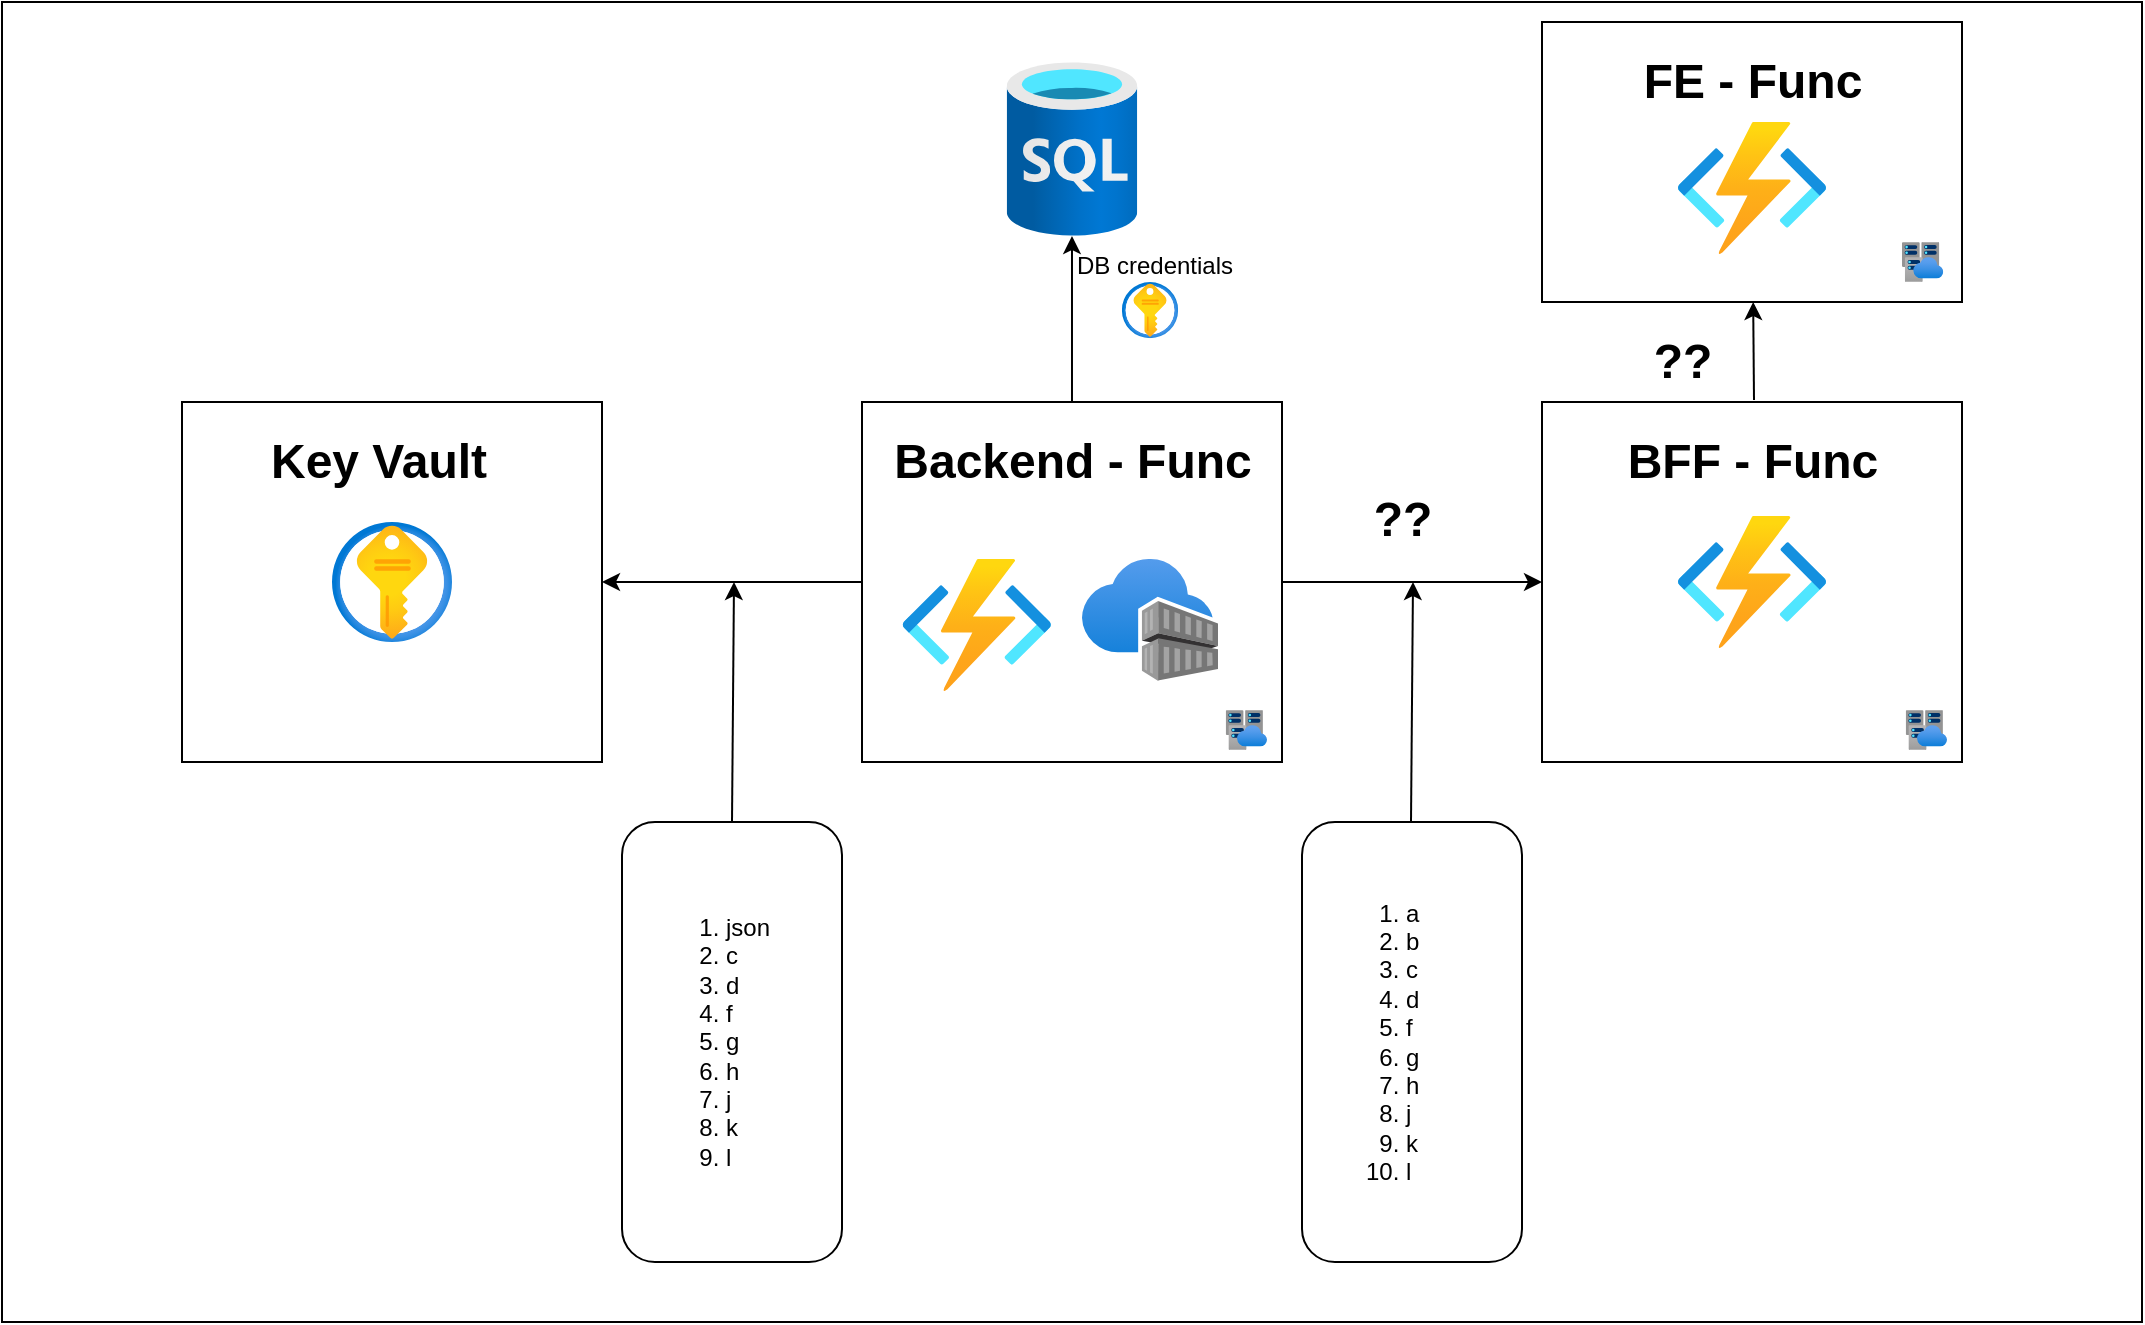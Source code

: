 <mxfile version="20.8.20" type="github">
  <diagram name="Page-1" id="_C0yLNHUvPkkxZI_86Gz">
    <mxGraphModel dx="1434" dy="768" grid="1" gridSize="10" guides="1" tooltips="1" connect="1" arrows="1" fold="1" page="1" pageScale="1" pageWidth="1169" pageHeight="827" background="#ffffff" math="0" shadow="0">
      <root>
        <mxCell id="0" />
        <mxCell id="1" parent="0" />
        <mxCell id="1P2t0-WDeM51nAtpfg30-1" value="" style="rounded=0;whiteSpace=wrap;html=1;fillColor=none;" vertex="1" parent="1">
          <mxGeometry x="60" y="60" width="1070" height="660" as="geometry" />
        </mxCell>
        <mxCell id="1P2t0-WDeM51nAtpfg30-7" value="" style="edgeStyle=orthogonalEdgeStyle;rounded=0;orthogonalLoop=1;jettySize=auto;html=1;" edge="1" parent="1" source="1P2t0-WDeM51nAtpfg30-2" target="1P2t0-WDeM51nAtpfg30-4">
          <mxGeometry relative="1" as="geometry" />
        </mxCell>
        <mxCell id="1P2t0-WDeM51nAtpfg30-28" value="" style="edgeStyle=none;rounded=0;jumpSize=0;orthogonalLoop=1;jettySize=auto;html=1;" edge="1" parent="1" source="1P2t0-WDeM51nAtpfg30-2" target="1P2t0-WDeM51nAtpfg30-27">
          <mxGeometry relative="1" as="geometry" />
        </mxCell>
        <mxCell id="1P2t0-WDeM51nAtpfg30-34" value="" style="edgeStyle=none;rounded=0;jumpSize=0;orthogonalLoop=1;jettySize=auto;html=1;" edge="1" parent="1" source="1P2t0-WDeM51nAtpfg30-2" target="1P2t0-WDeM51nAtpfg30-3">
          <mxGeometry relative="1" as="geometry" />
        </mxCell>
        <mxCell id="1P2t0-WDeM51nAtpfg30-2" value="" style="rounded=0;whiteSpace=wrap;html=1;fillColor=none;" vertex="1" parent="1">
          <mxGeometry x="490" y="260" width="210" height="180" as="geometry" />
        </mxCell>
        <mxCell id="1P2t0-WDeM51nAtpfg30-3" value="" style="rounded=0;whiteSpace=wrap;html=1;fillColor=none;fontStyle=1" vertex="1" parent="1">
          <mxGeometry x="150" y="260" width="210" height="180" as="geometry" />
        </mxCell>
        <mxCell id="1P2t0-WDeM51nAtpfg30-4" value="" style="rounded=0;whiteSpace=wrap;html=1;fillColor=none;" vertex="1" parent="1">
          <mxGeometry x="830" y="260" width="210" height="180" as="geometry" />
        </mxCell>
        <mxCell id="1P2t0-WDeM51nAtpfg30-8" value="Backend - Func" style="text;strokeColor=none;fillColor=none;html=1;fontSize=24;fontStyle=1;verticalAlign=middle;align=center;" vertex="1" parent="1">
          <mxGeometry x="497.5" y="270" width="195" height="40" as="geometry" />
        </mxCell>
        <mxCell id="1P2t0-WDeM51nAtpfg30-9" value="" style="aspect=fixed;html=1;points=[];align=center;image;fontSize=12;image=img/lib/azure2/compute/Function_Apps.svg;fillColor=none;" vertex="1" parent="1">
          <mxGeometry x="510" y="338.5" width="74.8" height="66" as="geometry" />
        </mxCell>
        <mxCell id="1P2t0-WDeM51nAtpfg30-10" value="" style="aspect=fixed;html=1;points=[];align=center;image;fontSize=12;image=img/lib/azure2/containers/Container_Registries.svg;fillColor=none;" vertex="1" parent="1">
          <mxGeometry x="600" y="338.5" width="68" height="61" as="geometry" />
        </mxCell>
        <mxCell id="1P2t0-WDeM51nAtpfg30-12" value="" style="aspect=fixed;html=1;points=[];align=center;image;fontSize=12;image=img/lib/azure2/databases/Virtual_Clusters.svg;" vertex="1" parent="1">
          <mxGeometry x="671.87" y="414" width="20.63" height="20" as="geometry" />
        </mxCell>
        <mxCell id="1P2t0-WDeM51nAtpfg30-13" value="" style="aspect=fixed;html=1;points=[];align=center;image;fontSize=12;image=img/lib/azure2/security/Key_Vaults.svg;fillColor=none;" vertex="1" parent="1">
          <mxGeometry x="225" y="320" width="60" height="60" as="geometry" />
        </mxCell>
        <mxCell id="1P2t0-WDeM51nAtpfg30-15" value="Key Vault" style="text;strokeColor=none;fillColor=none;html=1;fontSize=24;fontStyle=1;verticalAlign=middle;align=center;" vertex="1" parent="1">
          <mxGeometry x="150" y="270" width="195" height="40" as="geometry" />
        </mxCell>
        <mxCell id="1P2t0-WDeM51nAtpfg30-41" value="" style="edgeStyle=none;rounded=0;jumpSize=0;orthogonalLoop=1;jettySize=auto;html=1;" edge="1" parent="1" target="1P2t0-WDeM51nAtpfg30-36">
          <mxGeometry relative="1" as="geometry">
            <mxPoint x="936" y="259" as="sourcePoint" />
          </mxGeometry>
        </mxCell>
        <mxCell id="1P2t0-WDeM51nAtpfg30-16" value="BFF - Func" style="text;strokeColor=none;fillColor=none;html=1;fontSize=24;fontStyle=1;verticalAlign=middle;align=center;" vertex="1" parent="1">
          <mxGeometry x="837.5" y="270" width="195" height="40" as="geometry" />
        </mxCell>
        <mxCell id="1P2t0-WDeM51nAtpfg30-17" value="" style="aspect=fixed;html=1;points=[];align=center;image;fontSize=12;image=img/lib/azure2/compute/Function_Apps.svg;fillColor=none;" vertex="1" parent="1">
          <mxGeometry x="897.6" y="317" width="74.8" height="66" as="geometry" />
        </mxCell>
        <mxCell id="1P2t0-WDeM51nAtpfg30-19" value="" style="aspect=fixed;html=1;points=[];align=center;image;fontSize=12;image=img/lib/azure2/databases/Virtual_Clusters.svg;" vertex="1" parent="1">
          <mxGeometry x="1011.87" y="414" width="20.63" height="20" as="geometry" />
        </mxCell>
        <mxCell id="1P2t0-WDeM51nAtpfg30-20" value="" style="rounded=1;whiteSpace=wrap;html=1;fillColor=none;" vertex="1" parent="1">
          <mxGeometry x="370" y="470" width="110" height="220" as="geometry" />
        </mxCell>
        <mxCell id="1P2t0-WDeM51nAtpfg30-21" value="" style="rounded=1;whiteSpace=wrap;html=1;fillColor=none;" vertex="1" parent="1">
          <mxGeometry x="710" y="470" width="110" height="220" as="geometry" />
        </mxCell>
        <mxCell id="1P2t0-WDeM51nAtpfg30-22" value="" style="endArrow=classic;html=1;rounded=0;exitX=0.5;exitY=0;exitDx=0;exitDy=0;jumpSize=0;" edge="1" parent="1" source="1P2t0-WDeM51nAtpfg30-20">
          <mxGeometry width="50" height="50" relative="1" as="geometry">
            <mxPoint x="560" y="420" as="sourcePoint" />
            <mxPoint x="426" y="350" as="targetPoint" />
          </mxGeometry>
        </mxCell>
        <mxCell id="1P2t0-WDeM51nAtpfg30-24" value="" style="endArrow=classic;html=1;rounded=0;exitX=0.5;exitY=0;exitDx=0;exitDy=0;jumpSize=0;" edge="1" parent="1">
          <mxGeometry width="50" height="50" relative="1" as="geometry">
            <mxPoint x="764.5" y="470" as="sourcePoint" />
            <mxPoint x="765.5" y="350" as="targetPoint" />
          </mxGeometry>
        </mxCell>
        <mxCell id="1P2t0-WDeM51nAtpfg30-25" value="&lt;ol&gt;&lt;li&gt;&lt;span style=&quot;background-color: initial;&quot;&gt;json&lt;/span&gt;&lt;br&gt;&lt;/li&gt;&lt;li&gt;c&lt;/li&gt;&lt;li&gt;d&lt;/li&gt;&lt;li&gt;f&lt;/li&gt;&lt;li&gt;g&lt;/li&gt;&lt;li&gt;h&lt;/li&gt;&lt;li&gt;j&lt;/li&gt;&lt;li&gt;k&lt;/li&gt;&lt;li&gt;l&lt;/li&gt;&lt;/ol&gt;" style="text;html=1;strokeColor=none;fillColor=none;align=left;verticalAlign=middle;whiteSpace=wrap;rounded=0;" vertex="1" parent="1">
          <mxGeometry x="380" y="480" width="90" height="200" as="geometry" />
        </mxCell>
        <mxCell id="1P2t0-WDeM51nAtpfg30-26" value="&lt;ol&gt;&lt;li&gt;a&lt;/li&gt;&lt;li&gt;b&lt;/li&gt;&lt;li&gt;c&lt;/li&gt;&lt;li&gt;d&lt;/li&gt;&lt;li&gt;f&lt;/li&gt;&lt;li&gt;g&lt;/li&gt;&lt;li&gt;h&lt;/li&gt;&lt;li&gt;j&lt;/li&gt;&lt;li&gt;k&lt;/li&gt;&lt;li&gt;l&lt;/li&gt;&lt;/ol&gt;" style="text;html=1;strokeColor=none;fillColor=none;align=left;verticalAlign=middle;whiteSpace=wrap;rounded=0;" vertex="1" parent="1">
          <mxGeometry x="720" y="480" width="90" height="200" as="geometry" />
        </mxCell>
        <mxCell id="1P2t0-WDeM51nAtpfg30-27" value="" style="aspect=fixed;html=1;points=[];align=center;image;fontSize=12;image=img/lib/azure2/databases/SQL_Database.svg;fillColor=none;" vertex="1" parent="1">
          <mxGeometry x="562.37" y="90" width="65.25" height="87" as="geometry" />
        </mxCell>
        <mxCell id="1P2t0-WDeM51nAtpfg30-29" value="DB credentials" style="text;html=1;strokeColor=none;fillColor=none;align=center;verticalAlign=middle;whiteSpace=wrap;rounded=0;" vertex="1" parent="1">
          <mxGeometry x="590" y="177" width="92.5" height="30" as="geometry" />
        </mxCell>
        <mxCell id="1P2t0-WDeM51nAtpfg30-30" value="" style="aspect=fixed;html=1;points=[];align=center;image;fontSize=12;image=img/lib/azure2/security/Key_Vaults.svg;fillColor=none;" vertex="1" parent="1">
          <mxGeometry x="619.94" y="200" width="28.13" height="28.13" as="geometry" />
        </mxCell>
        <mxCell id="1P2t0-WDeM51nAtpfg30-35" value="??" style="text;strokeColor=none;fillColor=none;html=1;fontSize=24;fontStyle=1;verticalAlign=middle;align=center;" vertex="1" parent="1">
          <mxGeometry x="710" y="298.5" width="100" height="40" as="geometry" />
        </mxCell>
        <mxCell id="1P2t0-WDeM51nAtpfg30-36" value="" style="rounded=0;whiteSpace=wrap;html=1;fillColor=none;" vertex="1" parent="1">
          <mxGeometry x="830" y="70" width="210" height="140" as="geometry" />
        </mxCell>
        <mxCell id="1P2t0-WDeM51nAtpfg30-37" value="FE - Func" style="text;strokeColor=none;fillColor=none;html=1;fontSize=24;fontStyle=1;verticalAlign=middle;align=center;" vertex="1" parent="1">
          <mxGeometry x="837.5" y="80" width="195" height="40" as="geometry" />
        </mxCell>
        <mxCell id="1P2t0-WDeM51nAtpfg30-38" value="" style="aspect=fixed;html=1;points=[];align=center;image;fontSize=12;image=img/lib/azure2/compute/Function_Apps.svg;fillColor=none;" vertex="1" parent="1">
          <mxGeometry x="897.6" y="120" width="74.8" height="66" as="geometry" />
        </mxCell>
        <mxCell id="1P2t0-WDeM51nAtpfg30-39" value="" style="aspect=fixed;html=1;points=[];align=center;image;fontSize=12;image=img/lib/azure2/databases/Virtual_Clusters.svg;" vertex="1" parent="1">
          <mxGeometry x="1010" y="180" width="20.63" height="20" as="geometry" />
        </mxCell>
        <mxCell id="1P2t0-WDeM51nAtpfg30-42" value="??" style="text;strokeColor=none;fillColor=none;html=1;fontSize=24;fontStyle=1;verticalAlign=middle;align=center;" vertex="1" parent="1">
          <mxGeometry x="850" y="220" width="100" height="40" as="geometry" />
        </mxCell>
      </root>
    </mxGraphModel>
  </diagram>
</mxfile>
